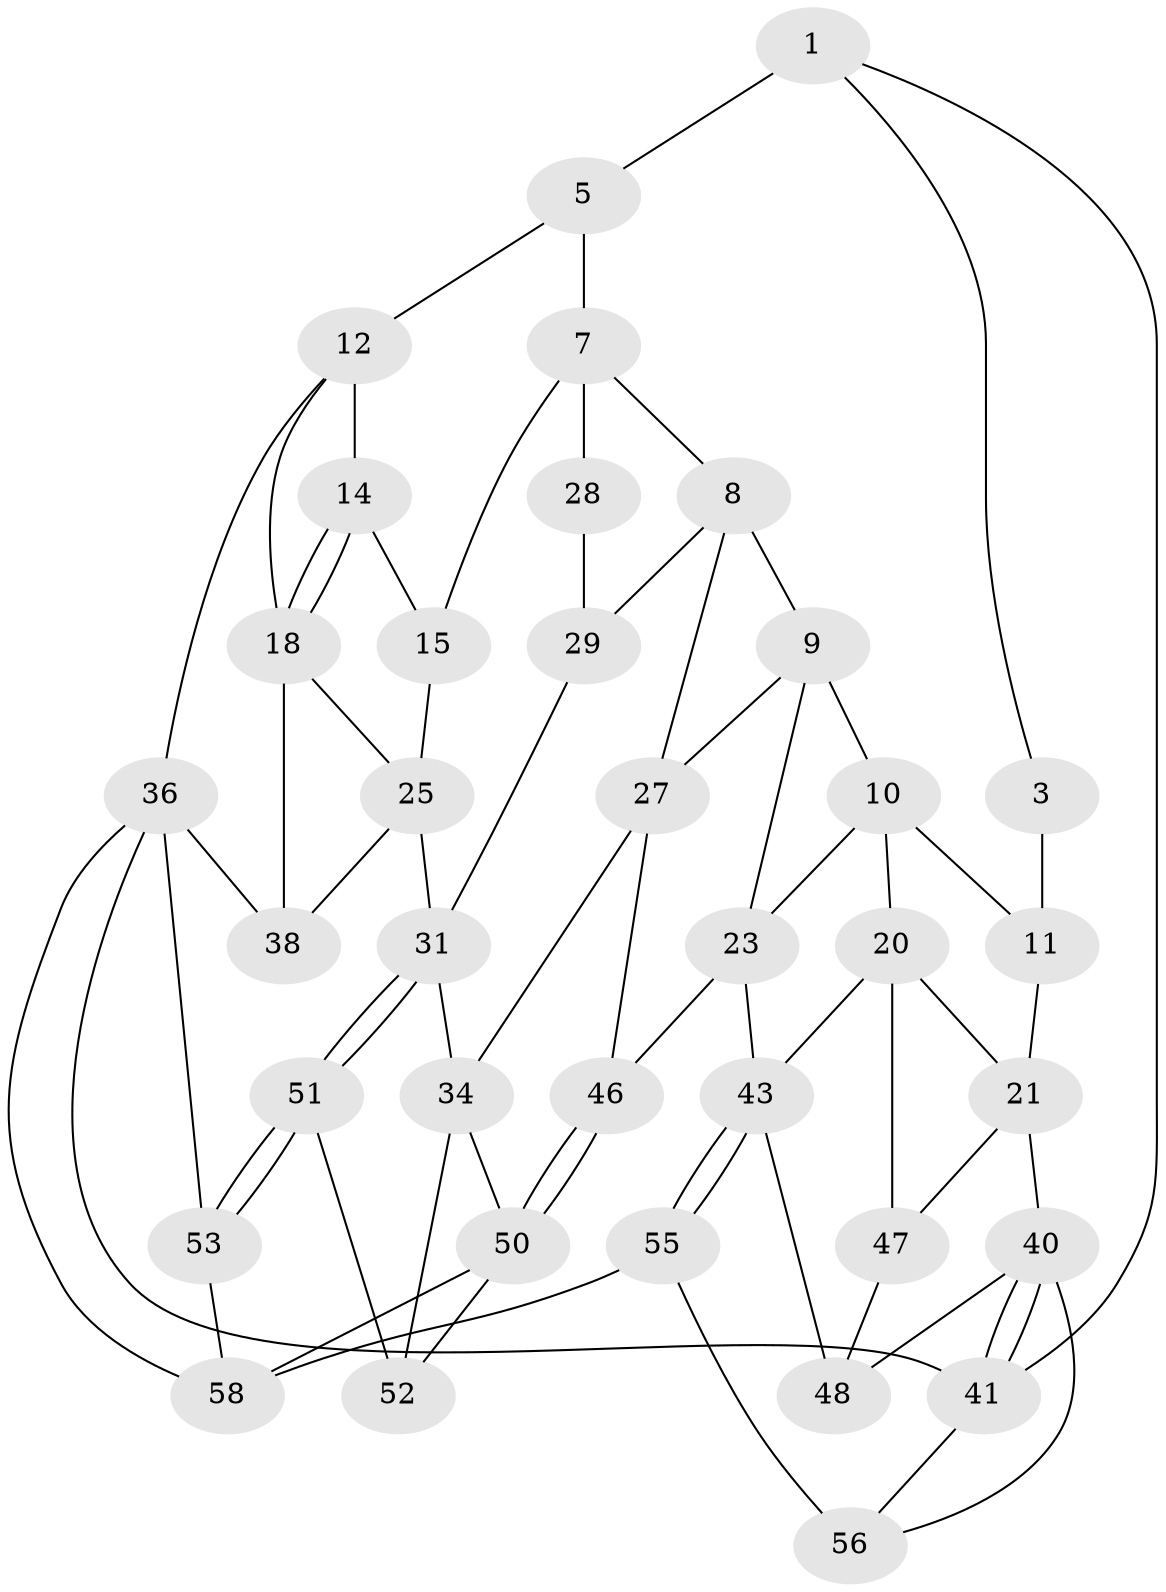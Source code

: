 // Generated by graph-tools (version 1.1) at 2025/24/03/03/25 07:24:37]
// undirected, 36 vertices, 69 edges
graph export_dot {
graph [start="1"]
  node [color=gray90,style=filled];
  1 [pos="+0.5886606843254741+0",super="+2"];
  3 [pos="+0+0",super="+4"];
  5 [pos="+0.6321252521684927+0",super="+6"];
  7 [pos="+0.614022061605277+0.22019354733649021",super="+16"];
  8 [pos="+0.533666440360859+0.3584164591312204",super="+26"];
  9 [pos="+0.4316997959476116+0.3828056457001174",super="+22"];
  10 [pos="+0.33113496444532076+0.3721572853795431",super="+19"];
  11 [pos="+0.304648310476139+0.24458295836820856",super="+17"];
  12 [pos="+0.7258551154998681+0.05161812609886074",super="+13"];
  14 [pos="+0.9411787808759271+0.2939604088890655"];
  15 [pos="+0.8758511058259804+0.39450354395773024"];
  18 [pos="+1+0.24415983789668524",super="+24"];
  20 [pos="+0.13031011555273558+0.4903128352425659",super="+45"];
  21 [pos="+0+0.3790546209522809",super="+39"];
  23 [pos="+0.30128664407475747+0.6297745336177206",super="+42"];
  25 [pos="+0.9285217707454437+0.44963396009104833",super="+30"];
  27 [pos="+0.5469974673666248+0.5893396802818249",super="+35"];
  28 [pos="+0.8001014807542584+0.4299533776153775"];
  29 [pos="+0.5979505229931152+0.4952876677419696",super="+33"];
  31 [pos="+0.9063475902984363+0.6751613967742476",super="+32"];
  34 [pos="+0.6621045367495569+0.6962341085361275",super="+49"];
  36 [pos="+1+1",super="+37"];
  38 [pos="+1+0.6651866084944766"];
  40 [pos="+0+1",super="+54"];
  41 [pos="+0+1"];
  43 [pos="+0.2671041010590143+0.7985130246778094",super="+44"];
  46 [pos="+0.4274068976915683+0.8140324796487148"];
  47 [pos="+0+0.7132442378593923"];
  48 [pos="+0.12617607697867012+0.7950246987071774"];
  50 [pos="+0.5094233583669101+0.9025500622885703",super="+57"];
  51 [pos="+0.8413369355775623+0.8577765510814815"];
  52 [pos="+0.7784562976270522+0.8612978136640346"];
  53 [pos="+0.8657238911557664+0.8915670524335717"];
  55 [pos="+0.25954686676030164+0.8299447664638586",super="+59"];
  56 [pos="+0.180807198270968+0.9315357856184524",super="+61"];
  58 [pos="+0.5333132125457094+1",super="+60"];
  1 -- 5 [weight=2];
  1 -- 3;
  1 -- 41;
  3 -- 11 [weight=2];
  5 -- 12 [weight=2];
  5 -- 7;
  7 -- 8;
  7 -- 15;
  7 -- 28;
  8 -- 9;
  8 -- 27;
  8 -- 29;
  9 -- 10;
  9 -- 27;
  9 -- 23;
  10 -- 11;
  10 -- 20;
  10 -- 23;
  11 -- 21;
  12 -- 14;
  12 -- 18;
  12 -- 36;
  14 -- 15;
  14 -- 18;
  14 -- 18;
  15 -- 25;
  18 -- 25;
  18 -- 38;
  20 -- 21;
  20 -- 43;
  20 -- 47;
  21 -- 40;
  21 -- 47;
  23 -- 43;
  23 -- 46;
  25 -- 38;
  25 -- 31;
  27 -- 34;
  27 -- 46;
  28 -- 29 [weight=2];
  29 -- 31;
  31 -- 51;
  31 -- 51;
  31 -- 34;
  34 -- 50;
  34 -- 52;
  36 -- 41;
  36 -- 58;
  36 -- 53;
  36 -- 38;
  40 -- 41;
  40 -- 41;
  40 -- 48;
  40 -- 56;
  41 -- 56;
  43 -- 55;
  43 -- 55;
  43 -- 48;
  46 -- 50;
  46 -- 50;
  47 -- 48;
  50 -- 52;
  50 -- 58;
  51 -- 52;
  51 -- 53;
  51 -- 53;
  53 -- 58;
  55 -- 56 [weight=2];
  55 -- 58;
}

